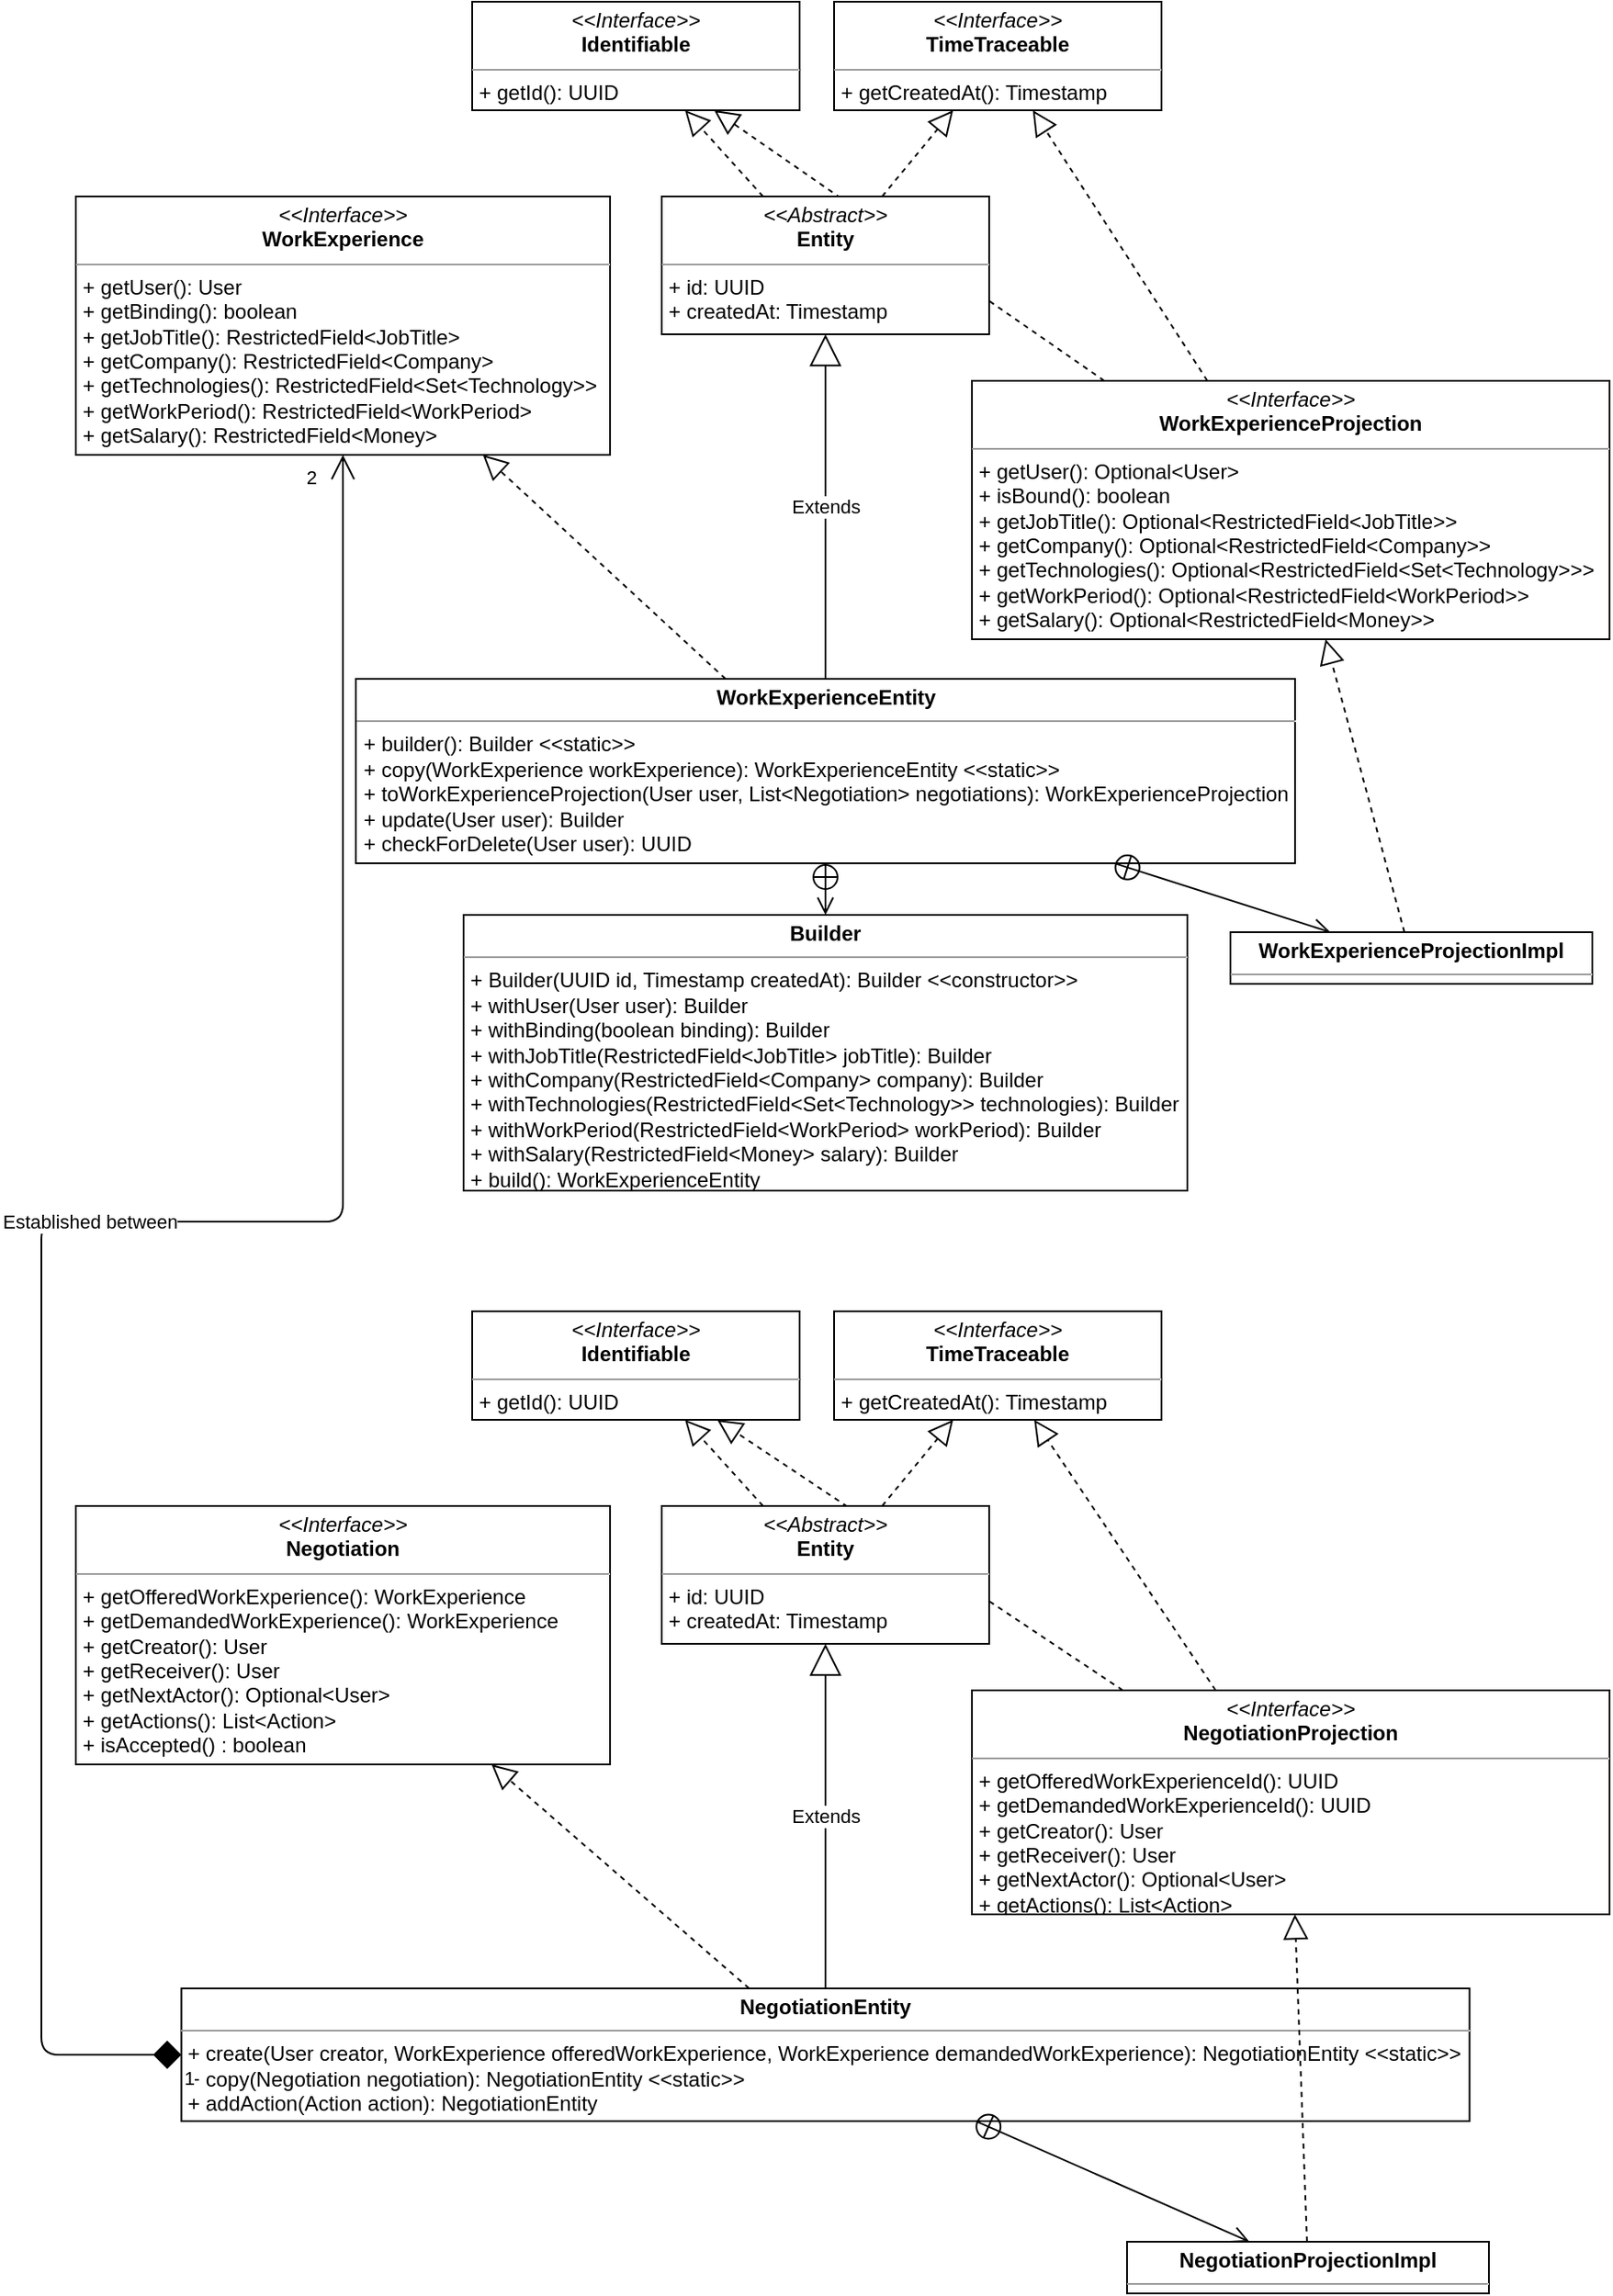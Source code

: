 <mxfile version="14.6.13" type="device"><diagram name="Page-1" id="c4acf3e9-155e-7222-9cf6-157b1a14988f"><mxGraphModel dx="3555" dy="2055" grid="1" gridSize="10" guides="1" tooltips="1" connect="1" arrows="1" fold="1" page="1" pageScale="1" pageWidth="850" pageHeight="1100" background="#ffffff" math="0" shadow="0"><root><mxCell id="0"/><mxCell id="1" parent="0"/><mxCell id="kj3iIZKy3W_h87RKkStP-1" value="&lt;p style=&quot;margin: 0px ; margin-top: 4px ; text-align: center&quot;&gt;&lt;i&gt;&amp;lt;&amp;lt;Interface&amp;gt;&amp;gt;&lt;/i&gt;&lt;br&gt;&lt;b&gt;Identifiable&lt;/b&gt;&lt;/p&gt;&lt;hr size=&quot;1&quot;&gt;&lt;p style=&quot;margin: 0px ; margin-left: 4px&quot;&gt;&lt;/p&gt;&lt;p style=&quot;margin: 0px ; margin-left: 4px&quot;&gt;+ getId(): UUID&lt;br&gt;&lt;/p&gt;" style="verticalAlign=top;align=left;overflow=fill;fontSize=12;fontFamily=Helvetica;html=1;rounded=0;shadow=0;comic=0;labelBackgroundColor=none;strokeWidth=1" parent="1" vertex="1"><mxGeometry x="1100" y="40" width="190" height="63" as="geometry"/></mxCell><mxCell id="kj3iIZKy3W_h87RKkStP-2" value="&lt;p style=&quot;margin: 0px ; margin-top: 4px ; text-align: center&quot;&gt;&lt;i&gt;&amp;lt;&amp;lt;Interface&amp;gt;&amp;gt;&lt;/i&gt;&lt;br&gt;&lt;b&gt;TimeTraceable&lt;/b&gt;&lt;/p&gt;&lt;hr size=&quot;1&quot;&gt;&lt;p style=&quot;margin: 0px ; margin-left: 4px&quot;&gt;&lt;/p&gt;&lt;p style=&quot;margin: 0px ; margin-left: 4px&quot;&gt;+ getCreatedAt(): Timestamp&lt;br&gt;&lt;/p&gt;" style="verticalAlign=top;align=left;overflow=fill;fontSize=12;fontFamily=Helvetica;html=1;rounded=0;shadow=0;comic=0;labelBackgroundColor=none;strokeWidth=1" parent="1" vertex="1"><mxGeometry x="1310" y="40" width="190" height="63" as="geometry"/></mxCell><mxCell id="kj3iIZKy3W_h87RKkStP-5" value="" style="endArrow=block;dashed=1;endFill=0;endSize=12;html=1;" parent="1" source="kj3iIZKy3W_h87RKkStP-4" target="kj3iIZKy3W_h87RKkStP-1" edge="1"><mxGeometry width="160" relative="1" as="geometry"><mxPoint x="1050" y="573" as="sourcePoint"/><mxPoint x="1210" y="573" as="targetPoint"/></mxGeometry></mxCell><mxCell id="kj3iIZKy3W_h87RKkStP-6" value="" style="endArrow=block;dashed=1;endFill=0;endSize=12;html=1;" parent="1" source="kj3iIZKy3W_h87RKkStP-4" target="kj3iIZKy3W_h87RKkStP-2" edge="1"><mxGeometry width="160" relative="1" as="geometry"><mxPoint x="1160" y="463" as="sourcePoint"/><mxPoint x="1320" y="463" as="targetPoint"/></mxGeometry></mxCell><mxCell id="kj3iIZKy3W_h87RKkStP-7" value="&lt;p style=&quot;margin: 0px ; margin-top: 4px ; text-align: center&quot;&gt;&lt;b&gt;WorkExperienceEntity&lt;/b&gt;&lt;/p&gt;&lt;hr size=&quot;1&quot;&gt;&lt;p style=&quot;margin: 0px ; margin-left: 4px&quot;&gt;+ builder(): Builder &amp;lt;&amp;lt;static&amp;gt;&amp;gt;&lt;br&gt;&lt;/p&gt;&lt;p style=&quot;margin: 0px ; margin-left: 4px&quot;&gt;+ copy(WorkExperience workExperience): WorkExperienceEntity &amp;lt;&amp;lt;static&amp;gt;&amp;gt;&lt;br&gt;+ toWorkExperienceProjection(User user, List&amp;lt;Negotiation&amp;gt; negotiations): WorkExperienceProjection&lt;/p&gt;&lt;p style=&quot;margin: 0px ; margin-left: 4px&quot;&gt;+ update(User user): Builder&lt;br&gt;&lt;/p&gt;&lt;p style=&quot;margin: 0px ; margin-left: 4px&quot;&gt;+ checkForDelete(User user): UUID&lt;/p&gt;" style="verticalAlign=top;align=left;overflow=fill;fontSize=12;fontFamily=Helvetica;html=1;rounded=0;shadow=0;comic=0;labelBackgroundColor=none;strokeWidth=1" parent="1" vertex="1"><mxGeometry x="1032.5" y="433" width="545" height="107" as="geometry"/></mxCell><mxCell id="kj3iIZKy3W_h87RKkStP-8" value="&lt;p style=&quot;margin: 0px ; margin-top: 4px ; text-align: center&quot;&gt;&lt;i&gt;&amp;lt;&amp;lt;Interface&amp;gt;&amp;gt;&lt;/i&gt;&lt;br&gt;&lt;b&gt;WorkExperience&lt;/b&gt;&lt;/p&gt;&lt;hr size=&quot;1&quot;&gt;&lt;p style=&quot;margin: 0px ; margin-left: 4px&quot;&gt;&lt;/p&gt;&lt;p style=&quot;margin: 0px ; margin-left: 4px&quot;&gt;+ getUser(): User&lt;br&gt;&lt;/p&gt;&lt;p style=&quot;margin: 0px ; margin-left: 4px&quot;&gt;+ getBinding(): boolean&lt;br&gt;&lt;/p&gt;&lt;p style=&quot;margin: 0px ; margin-left: 4px&quot;&gt;+ getJobTitle(): RestrictedField&amp;lt;JobTitle&amp;gt;&lt;/p&gt;&lt;p style=&quot;margin: 0px ; margin-left: 4px&quot;&gt;+ getCompany(): RestrictedField&amp;lt;Company&amp;gt;&lt;br&gt;&lt;/p&gt;&lt;p style=&quot;margin: 0px ; margin-left: 4px&quot;&gt;+ getTechnologies(): RestrictedField&amp;lt;Set&amp;lt;Technology&amp;gt;&amp;gt;&lt;br&gt;&lt;/p&gt;&lt;p style=&quot;margin: 0px ; margin-left: 4px&quot;&gt;+ getWorkPeriod(): RestrictedField&amp;lt;WorkPeriod&amp;gt;&lt;br&gt;&lt;/p&gt;&lt;p style=&quot;margin: 0px ; margin-left: 4px&quot;&gt;+ getSalary(): RestrictedField&amp;lt;Money&amp;gt;&lt;br&gt;&lt;/p&gt;" style="verticalAlign=top;align=left;overflow=fill;fontSize=12;fontFamily=Helvetica;html=1;rounded=0;shadow=0;comic=0;labelBackgroundColor=none;strokeWidth=1" parent="1" vertex="1"><mxGeometry x="870" y="153" width="310" height="150" as="geometry"/></mxCell><mxCell id="kj3iIZKy3W_h87RKkStP-9" value="" style="endArrow=block;dashed=1;endFill=0;endSize=12;html=1;" parent="1" source="kj3iIZKy3W_h87RKkStP-7" target="kj3iIZKy3W_h87RKkStP-8" edge="1"><mxGeometry width="160" relative="1" as="geometry"><mxPoint x="1020" y="503" as="sourcePoint"/><mxPoint x="1180" y="503" as="targetPoint"/></mxGeometry></mxCell><mxCell id="kj3iIZKy3W_h87RKkStP-10" value="Extends" style="endArrow=block;endSize=16;endFill=0;html=1;" parent="1" source="kj3iIZKy3W_h87RKkStP-7" target="kj3iIZKy3W_h87RKkStP-4" edge="1"><mxGeometry width="160" relative="1" as="geometry"><mxPoint x="1300" y="343" as="sourcePoint"/><mxPoint x="1460" y="343" as="targetPoint"/></mxGeometry></mxCell><mxCell id="kj3iIZKy3W_h87RKkStP-11" value="" style="endArrow=open;startArrow=circlePlus;endFill=0;startFill=0;endSize=8;html=1;" parent="1" source="kj3iIZKy3W_h87RKkStP-7" target="kj3iIZKy3W_h87RKkStP-12" edge="1"><mxGeometry width="160" relative="1" as="geometry"><mxPoint x="1250" y="643" as="sourcePoint"/><mxPoint x="1450" y="503" as="targetPoint"/></mxGeometry></mxCell><mxCell id="kj3iIZKy3W_h87RKkStP-12" value="&lt;p style=&quot;margin: 0px ; margin-top: 4px ; text-align: center&quot;&gt;&lt;b&gt;Builder&lt;/b&gt;&lt;/p&gt;&lt;hr size=&quot;1&quot;&gt;&lt;p style=&quot;margin: 0px ; margin-left: 4px&quot;&gt;&lt;/p&gt;&lt;p style=&quot;margin: 0px ; margin-left: 4px&quot;&gt;+ Builder(UUID id, Timestamp createdAt): Builder &amp;lt;&amp;lt;constructor&amp;gt;&amp;gt;&lt;br&gt;+ withUser(User user): Builder&lt;/p&gt;&lt;p style=&quot;margin: 0px ; margin-left: 4px&quot;&gt;+ withBinding(boolean binding): Builder&lt;br&gt;&lt;/p&gt;&lt;p style=&quot;margin: 0px ; margin-left: 4px&quot;&gt;+ withJobTitle(RestrictedField&amp;lt;JobTitle&amp;gt; jobTitle): Builder&lt;br&gt;&lt;/p&gt;&lt;p style=&quot;margin: 0px ; margin-left: 4px&quot;&gt;+ withCompany(RestrictedField&amp;lt;Company&amp;gt; company): Builder&lt;br&gt;&lt;/p&gt;&lt;p style=&quot;margin: 0px ; margin-left: 4px&quot;&gt;+ withTechnologies(RestrictedField&amp;lt;Set&amp;lt;Technology&amp;gt;&amp;gt; technologies): Builder&lt;br&gt;&lt;/p&gt;&lt;p style=&quot;margin: 0px ; margin-left: 4px&quot;&gt;+ withWorkPeriod(RestrictedField&amp;lt;WorkPeriod&amp;gt; workPeriod): Builder&lt;br&gt;&lt;/p&gt;&lt;p style=&quot;margin: 0px ; margin-left: 4px&quot;&gt;+ withSalary(RestrictedField&amp;lt;Money&amp;gt; salary): Builder&lt;br&gt;&lt;/p&gt;&lt;p style=&quot;margin: 0px ; margin-left: 4px&quot;&gt;+ build(): WorkExperienceEntity&lt;br&gt;&lt;/p&gt;&lt;p style=&quot;margin: 0px ; margin-left: 4px&quot;&gt;&lt;br&gt;&lt;/p&gt;&lt;p style=&quot;margin: 0px ; margin-left: 4px&quot;&gt;&lt;br&gt;&lt;/p&gt;" style="verticalAlign=top;align=left;overflow=fill;fontSize=12;fontFamily=Helvetica;html=1;rounded=0;shadow=0;comic=0;labelBackgroundColor=none;strokeWidth=1" parent="1" vertex="1"><mxGeometry x="1095" y="570" width="420" height="160" as="geometry"/></mxCell><mxCell id="kj3iIZKy3W_h87RKkStP-13" value="&lt;p style=&quot;margin: 0px ; margin-top: 4px ; text-align: center&quot;&gt;&lt;i&gt;&amp;lt;&amp;lt;Interface&amp;gt;&amp;gt;&lt;/i&gt;&lt;br&gt;&lt;b&gt;WorkExperienceProjection&lt;/b&gt;&lt;/p&gt;&lt;hr size=&quot;1&quot;&gt;&lt;p style=&quot;margin: 0px ; margin-left: 4px&quot;&gt;&lt;/p&gt;&lt;p style=&quot;margin: 0px ; margin-left: 4px&quot;&gt;+ getUser(): Optional&amp;lt;User&amp;gt;&lt;br&gt;&lt;/p&gt;&lt;p style=&quot;margin: 0px ; margin-left: 4px&quot;&gt;+ isBound(): boolean&lt;br&gt;&lt;/p&gt;&lt;p style=&quot;margin: 0px ; margin-left: 4px&quot;&gt;+ getJobTitle(): Optional&amp;lt;RestrictedField&amp;lt;JobTitle&amp;gt;&amp;gt;&lt;/p&gt;&lt;p style=&quot;margin: 0px ; margin-left: 4px&quot;&gt;+ getCompany(): Optional&amp;lt;RestrictedField&amp;lt;Company&amp;gt;&amp;gt;&lt;br&gt;&lt;/p&gt;&lt;p style=&quot;margin: 0px ; margin-left: 4px&quot;&gt;+ getTechnologies(): Optional&amp;lt;RestrictedField&amp;lt;Set&amp;lt;Technology&amp;gt;&amp;gt;&amp;gt;&lt;br&gt;&lt;/p&gt;&lt;p style=&quot;margin: 0px ; margin-left: 4px&quot;&gt;+ getWorkPeriod(): Optional&amp;lt;RestrictedField&amp;lt;WorkPeriod&amp;gt;&amp;gt;&lt;br&gt;&lt;/p&gt;&lt;p style=&quot;margin: 0px ; margin-left: 4px&quot;&gt;+ getSalary(): Optional&amp;lt;RestrictedField&amp;lt;Money&amp;gt;&amp;gt;&lt;br&gt;&lt;/p&gt;" style="verticalAlign=top;align=left;overflow=fill;fontSize=12;fontFamily=Helvetica;html=1;rounded=0;shadow=0;comic=0;labelBackgroundColor=none;strokeWidth=1" parent="1" vertex="1"><mxGeometry x="1390" y="260" width="370" height="150" as="geometry"/></mxCell><mxCell id="kj3iIZKy3W_h87RKkStP-14" value="" style="endArrow=block;dashed=1;endFill=0;endSize=12;html=1;" parent="1" source="kj3iIZKy3W_h87RKkStP-13" target="kj3iIZKy3W_h87RKkStP-1" edge="1"><mxGeometry width="160" relative="1" as="geometry"><mxPoint x="1278.786" y="163" as="sourcePoint"/><mxPoint x="1233.519" y="113" as="targetPoint"/></mxGeometry></mxCell><mxCell id="kj3iIZKy3W_h87RKkStP-15" value="" style="endArrow=block;dashed=1;endFill=0;endSize=12;html=1;" parent="1" source="kj3iIZKy3W_h87RKkStP-13" target="kj3iIZKy3W_h87RKkStP-2" edge="1"><mxGeometry width="160" relative="1" as="geometry"><mxPoint x="1347.922" y="163" as="sourcePoint"/><mxPoint x="1389.074" y="113" as="targetPoint"/></mxGeometry></mxCell><mxCell id="kj3iIZKy3W_h87RKkStP-4" value="&lt;p style=&quot;margin: 0px ; margin-top: 4px ; text-align: center&quot;&gt;&lt;i&gt;&amp;lt;&amp;lt;Abstract&amp;gt;&amp;gt;&lt;/i&gt;&lt;br&gt;&lt;b&gt;Entity&lt;/b&gt;&lt;/p&gt;&lt;hr size=&quot;1&quot;&gt;&lt;p style=&quot;margin: 0px ; margin-left: 4px&quot;&gt;&lt;/p&gt;&lt;p style=&quot;margin: 0px ; margin-left: 4px&quot;&gt;+ id: UUID&lt;br&gt;+ createdAt: Timestamp&lt;br&gt;&lt;/p&gt;" style="verticalAlign=top;align=left;overflow=fill;fontSize=12;fontFamily=Helvetica;html=1;rounded=0;shadow=0;comic=0;labelBackgroundColor=none;strokeWidth=1" parent="1" vertex="1"><mxGeometry x="1210" y="153" width="190" height="80" as="geometry"/></mxCell><mxCell id="kj3iIZKy3W_h87RKkStP-40" value="" style="endArrow=open;startArrow=circlePlus;endFill=0;startFill=0;endSize=8;html=1;" parent="1" source="kj3iIZKy3W_h87RKkStP-7" target="kj3iIZKy3W_h87RKkStP-42" edge="1"><mxGeometry width="160" relative="1" as="geometry"><mxPoint x="1610" y="580" as="sourcePoint"/><mxPoint x="1620" y="590" as="targetPoint"/></mxGeometry></mxCell><mxCell id="kj3iIZKy3W_h87RKkStP-42" value="&lt;p style=&quot;margin: 0px ; margin-top: 4px ; text-align: center&quot;&gt;&lt;b&gt;WorkExperienceProjectionImpl&lt;/b&gt;&lt;/p&gt;&lt;hr size=&quot;1&quot;&gt;&lt;p style=&quot;margin: 0px ; margin-left: 4px&quot;&gt;&lt;/p&gt;&lt;p style=&quot;margin: 0px ; margin-left: 4px&quot;&gt;&lt;br&gt;&lt;/p&gt;" style="verticalAlign=top;align=left;overflow=fill;fontSize=12;fontFamily=Helvetica;html=1;rounded=0;shadow=0;comic=0;labelBackgroundColor=none;strokeWidth=1" parent="1" vertex="1"><mxGeometry x="1540" y="580" width="210" height="30" as="geometry"/></mxCell><mxCell id="kj3iIZKy3W_h87RKkStP-43" value="" style="endArrow=block;dashed=1;endFill=0;endSize=12;html=1;" parent="1" source="kj3iIZKy3W_h87RKkStP-42" target="kj3iIZKy3W_h87RKkStP-13" edge="1"><mxGeometry width="160" relative="1" as="geometry"><mxPoint x="1257.05" y="443" as="sourcePoint"/><mxPoint x="1116.238" y="313" as="targetPoint"/></mxGeometry></mxCell><mxCell id="kj3iIZKy3W_h87RKkStP-54" value="&lt;p style=&quot;margin: 0px ; margin-top: 4px ; text-align: center&quot;&gt;&lt;i&gt;&amp;lt;&amp;lt;Interface&amp;gt;&amp;gt;&lt;/i&gt;&lt;br&gt;&lt;b&gt;Identifiable&lt;/b&gt;&lt;/p&gt;&lt;hr size=&quot;1&quot;&gt;&lt;p style=&quot;margin: 0px ; margin-left: 4px&quot;&gt;&lt;/p&gt;&lt;p style=&quot;margin: 0px ; margin-left: 4px&quot;&gt;+ getId(): UUID&lt;br&gt;&lt;/p&gt;" style="verticalAlign=top;align=left;overflow=fill;fontSize=12;fontFamily=Helvetica;html=1;rounded=0;shadow=0;comic=0;labelBackgroundColor=none;strokeWidth=1" parent="1" vertex="1"><mxGeometry x="1100" y="800" width="190" height="63" as="geometry"/></mxCell><mxCell id="kj3iIZKy3W_h87RKkStP-55" value="&lt;p style=&quot;margin: 0px ; margin-top: 4px ; text-align: center&quot;&gt;&lt;i&gt;&amp;lt;&amp;lt;Interface&amp;gt;&amp;gt;&lt;/i&gt;&lt;br&gt;&lt;b&gt;TimeTraceable&lt;/b&gt;&lt;/p&gt;&lt;hr size=&quot;1&quot;&gt;&lt;p style=&quot;margin: 0px ; margin-left: 4px&quot;&gt;&lt;/p&gt;&lt;p style=&quot;margin: 0px ; margin-left: 4px&quot;&gt;+ getCreatedAt(): Timestamp&lt;br&gt;&lt;/p&gt;" style="verticalAlign=top;align=left;overflow=fill;fontSize=12;fontFamily=Helvetica;html=1;rounded=0;shadow=0;comic=0;labelBackgroundColor=none;strokeWidth=1" parent="1" vertex="1"><mxGeometry x="1310" y="800" width="190" height="63" as="geometry"/></mxCell><mxCell id="kj3iIZKy3W_h87RKkStP-57" value="" style="endArrow=block;dashed=1;endFill=0;endSize=12;html=1;" parent="1" source="kj3iIZKy3W_h87RKkStP-72" target="kj3iIZKy3W_h87RKkStP-54" edge="1"><mxGeometry width="160" relative="1" as="geometry"><mxPoint x="1050" y="1333" as="sourcePoint"/><mxPoint x="1210" y="1333" as="targetPoint"/></mxGeometry></mxCell><mxCell id="kj3iIZKy3W_h87RKkStP-58" value="" style="endArrow=block;dashed=1;endFill=0;endSize=12;html=1;" parent="1" source="kj3iIZKy3W_h87RKkStP-72" target="kj3iIZKy3W_h87RKkStP-55" edge="1"><mxGeometry width="160" relative="1" as="geometry"><mxPoint x="1160" y="1223" as="sourcePoint"/><mxPoint x="1320" y="1223" as="targetPoint"/></mxGeometry></mxCell><mxCell id="kj3iIZKy3W_h87RKkStP-59" value="&lt;p style=&quot;margin: 0px ; margin-top: 4px ; text-align: center&quot;&gt;&lt;b&gt;NegotiationEntity&lt;/b&gt;&lt;/p&gt;&lt;hr size=&quot;1&quot;&gt;&lt;p style=&quot;margin: 0px ; margin-left: 4px&quot;&gt;+ create(User creator, WorkExperience offeredWorkExperience, WorkExperience demandedWorkExperience): NegotiationEntity &amp;lt;&amp;lt;static&amp;gt;&amp;gt;&lt;br&gt;&lt;/p&gt;&lt;p style=&quot;margin: 0px ; margin-left: 4px&quot;&gt;+ copy(Negotiation negotiation): NegotiationEntity &amp;lt;&amp;lt;static&amp;gt;&amp;gt;&lt;br&gt;+ addAction(Action action): NegotiationEntity&lt;/p&gt;" style="verticalAlign=top;align=left;overflow=fill;fontSize=12;fontFamily=Helvetica;html=1;rounded=0;shadow=0;comic=0;labelBackgroundColor=none;strokeWidth=1" parent="1" vertex="1"><mxGeometry x="931.25" y="1193" width="747.5" height="77" as="geometry"/></mxCell><mxCell id="kj3iIZKy3W_h87RKkStP-60" value="&lt;p style=&quot;margin: 0px ; margin-top: 4px ; text-align: center&quot;&gt;&lt;i&gt;&amp;lt;&amp;lt;Interface&amp;gt;&amp;gt;&lt;/i&gt;&lt;br&gt;&lt;b&gt;Negotiation&lt;/b&gt;&lt;/p&gt;&lt;hr size=&quot;1&quot;&gt;&lt;p style=&quot;margin: 0px ; margin-left: 4px&quot;&gt;&lt;/p&gt;&lt;p style=&quot;margin: 0px ; margin-left: 4px&quot;&gt;+ getOfferedWorkExperience(): WorkExperience&lt;br&gt;&lt;/p&gt;&lt;p style=&quot;margin: 0px ; margin-left: 4px&quot;&gt;+ getDemandedWorkExperience(): WorkExperience&lt;br&gt;&lt;/p&gt;&lt;p style=&quot;margin: 0px ; margin-left: 4px&quot;&gt;+ getCreator(): User&lt;/p&gt;&lt;p style=&quot;margin: 0px ; margin-left: 4px&quot;&gt;+ getReceiver(): User&lt;br&gt;&lt;/p&gt;&lt;p style=&quot;margin: 0px ; margin-left: 4px&quot;&gt;+ getNextActor(): Optional&amp;lt;User&amp;gt;&lt;br&gt;&lt;/p&gt;&lt;p style=&quot;margin: 0px ; margin-left: 4px&quot;&gt;+ getActions(): List&amp;lt;Action&amp;gt;&lt;br&gt;&lt;/p&gt;&lt;p style=&quot;margin: 0px ; margin-left: 4px&quot;&gt;+ isAccepted() : boolean&lt;br&gt;&lt;/p&gt;" style="verticalAlign=top;align=left;overflow=fill;fontSize=12;fontFamily=Helvetica;html=1;rounded=0;shadow=0;comic=0;labelBackgroundColor=none;strokeWidth=1" parent="1" vertex="1"><mxGeometry x="870" y="913" width="310" height="150" as="geometry"/></mxCell><mxCell id="kj3iIZKy3W_h87RKkStP-61" value="" style="endArrow=block;dashed=1;endFill=0;endSize=12;html=1;" parent="1" source="kj3iIZKy3W_h87RKkStP-59" target="kj3iIZKy3W_h87RKkStP-60" edge="1"><mxGeometry width="160" relative="1" as="geometry"><mxPoint x="1020" y="1263" as="sourcePoint"/><mxPoint x="1180" y="1263" as="targetPoint"/></mxGeometry></mxCell><mxCell id="kj3iIZKy3W_h87RKkStP-62" value="Extends" style="endArrow=block;endSize=16;endFill=0;html=1;" parent="1" source="kj3iIZKy3W_h87RKkStP-59" target="kj3iIZKy3W_h87RKkStP-72" edge="1"><mxGeometry width="160" relative="1" as="geometry"><mxPoint x="1300" y="1103" as="sourcePoint"/><mxPoint x="1460" y="1103" as="targetPoint"/></mxGeometry></mxCell><mxCell id="kj3iIZKy3W_h87RKkStP-65" value="&lt;p style=&quot;margin: 0px ; margin-top: 4px ; text-align: center&quot;&gt;&lt;i&gt;&amp;lt;&amp;lt;Interface&amp;gt;&amp;gt;&lt;/i&gt;&lt;br&gt;&lt;b&gt;NegotiationProjection&lt;/b&gt;&lt;/p&gt;&lt;hr size=&quot;1&quot;&gt;&lt;p style=&quot;margin: 0px ; margin-left: 4px&quot;&gt;&lt;/p&gt;&lt;p style=&quot;margin: 0px 0px 0px 4px&quot;&gt;+ getOfferedWorkExperienceId(): UUID&lt;br&gt;&lt;/p&gt;&lt;p style=&quot;margin: 0px 0px 0px 4px&quot;&gt;+ getDemandedWorkExperienceId(): UUID&lt;br&gt;&lt;/p&gt;&lt;p style=&quot;margin: 0px 0px 0px 4px&quot;&gt;+ getCreator(): User&lt;/p&gt;&lt;p style=&quot;margin: 0px 0px 0px 4px&quot;&gt;+ getReceiver(): User&lt;br&gt;&lt;/p&gt;&lt;p style=&quot;margin: 0px 0px 0px 4px&quot;&gt;+ getNextActor(): Optional&amp;lt;User&amp;gt;&lt;br&gt;&lt;/p&gt;&lt;p style=&quot;margin: 0px 0px 0px 4px&quot;&gt;+ getActions(): List&amp;lt;Action&amp;gt;&lt;/p&gt;" style="verticalAlign=top;align=left;overflow=fill;fontSize=12;fontFamily=Helvetica;html=1;rounded=0;shadow=0;comic=0;labelBackgroundColor=none;strokeWidth=1" parent="1" vertex="1"><mxGeometry x="1390" y="1020" width="370" height="130" as="geometry"/></mxCell><mxCell id="kj3iIZKy3W_h87RKkStP-66" value="" style="endArrow=block;dashed=1;endFill=0;endSize=12;html=1;" parent="1" source="kj3iIZKy3W_h87RKkStP-65" target="kj3iIZKy3W_h87RKkStP-54" edge="1"><mxGeometry width="160" relative="1" as="geometry"><mxPoint x="1278.786" y="923" as="sourcePoint"/><mxPoint x="1233.519" y="873" as="targetPoint"/></mxGeometry></mxCell><mxCell id="kj3iIZKy3W_h87RKkStP-67" value="" style="endArrow=block;dashed=1;endFill=0;endSize=12;html=1;" parent="1" source="kj3iIZKy3W_h87RKkStP-65" target="kj3iIZKy3W_h87RKkStP-55" edge="1"><mxGeometry width="160" relative="1" as="geometry"><mxPoint x="1347.922" y="923" as="sourcePoint"/><mxPoint x="1389.074" y="873" as="targetPoint"/></mxGeometry></mxCell><mxCell id="kj3iIZKy3W_h87RKkStP-72" value="&lt;p style=&quot;margin: 0px ; margin-top: 4px ; text-align: center&quot;&gt;&lt;i&gt;&amp;lt;&amp;lt;Abstract&amp;gt;&amp;gt;&lt;/i&gt;&lt;br&gt;&lt;b&gt;Entity&lt;/b&gt;&lt;/p&gt;&lt;hr size=&quot;1&quot;&gt;&lt;p style=&quot;margin: 0px ; margin-left: 4px&quot;&gt;&lt;/p&gt;&lt;p style=&quot;margin: 0px ; margin-left: 4px&quot;&gt;+ id: UUID&lt;br&gt;+ createdAt: Timestamp&lt;br&gt;&lt;/p&gt;" style="verticalAlign=top;align=left;overflow=fill;fontSize=12;fontFamily=Helvetica;html=1;rounded=0;shadow=0;comic=0;labelBackgroundColor=none;strokeWidth=1" parent="1" vertex="1"><mxGeometry x="1210" y="913" width="190" height="80" as="geometry"/></mxCell><mxCell id="kj3iIZKy3W_h87RKkStP-81" value="" style="endArrow=open;startArrow=circlePlus;endFill=0;startFill=0;endSize=8;html=1;" parent="1" source="kj3iIZKy3W_h87RKkStP-59" target="kj3iIZKy3W_h87RKkStP-82" edge="1"><mxGeometry width="160" relative="1" as="geometry"><mxPoint x="1610" y="1340" as="sourcePoint"/><mxPoint x="1620" y="1350" as="targetPoint"/><Array as="points"/></mxGeometry></mxCell><mxCell id="kj3iIZKy3W_h87RKkStP-82" value="&lt;p style=&quot;margin: 0px ; margin-top: 4px ; text-align: center&quot;&gt;&lt;b&gt;NegotiationProjectionImpl&lt;/b&gt;&lt;/p&gt;&lt;hr size=&quot;1&quot;&gt;&lt;p style=&quot;margin: 0px ; margin-left: 4px&quot;&gt;&lt;/p&gt;&lt;p style=&quot;margin: 0px ; margin-left: 4px&quot;&gt;&lt;br&gt;&lt;/p&gt;" style="verticalAlign=top;align=left;overflow=fill;fontSize=12;fontFamily=Helvetica;html=1;rounded=0;shadow=0;comic=0;labelBackgroundColor=none;strokeWidth=1" parent="1" vertex="1"><mxGeometry x="1480" y="1340" width="210" height="30" as="geometry"/></mxCell><mxCell id="kj3iIZKy3W_h87RKkStP-83" value="" style="endArrow=block;dashed=1;endFill=0;endSize=12;html=1;" parent="1" source="kj3iIZKy3W_h87RKkStP-82" target="kj3iIZKy3W_h87RKkStP-65" edge="1"><mxGeometry width="160" relative="1" as="geometry"><mxPoint x="1257.05" y="1203" as="sourcePoint"/><mxPoint x="1116.238" y="1073" as="targetPoint"/><Array as="points"/></mxGeometry></mxCell><mxCell id="yQpprtyJWyQzs_pYYw8o-6" value="Established between" style="endArrow=open;html=1;endSize=12;startArrow=diamond;startSize=14;startFill=1;edgeStyle=orthogonalEdgeStyle;" edge="1" parent="1" source="kj3iIZKy3W_h87RKkStP-59" target="kj3iIZKy3W_h87RKkStP-8"><mxGeometry relative="1" as="geometry"><mxPoint x="1240" y="1340" as="sourcePoint"/><mxPoint x="1400" y="1340" as="targetPoint"/><Array as="points"><mxPoint x="850" y="1232"/><mxPoint x="850" y="748"/><mxPoint x="1025" y="748"/></Array></mxGeometry></mxCell><mxCell id="yQpprtyJWyQzs_pYYw8o-7" value="1" style="edgeLabel;resizable=0;html=1;align=left;verticalAlign=top;" connectable="0" vertex="1" parent="yQpprtyJWyQzs_pYYw8o-6"><mxGeometry x="-1" relative="1" as="geometry"/></mxCell><mxCell id="yQpprtyJWyQzs_pYYw8o-8" value="2" style="edgeLabel;resizable=0;html=1;align=right;verticalAlign=top;" connectable="0" vertex="1" parent="yQpprtyJWyQzs_pYYw8o-6"><mxGeometry x="1" relative="1" as="geometry"><mxPoint x="-15" as="offset"/></mxGeometry></mxCell></root></mxGraphModel></diagram></mxfile>